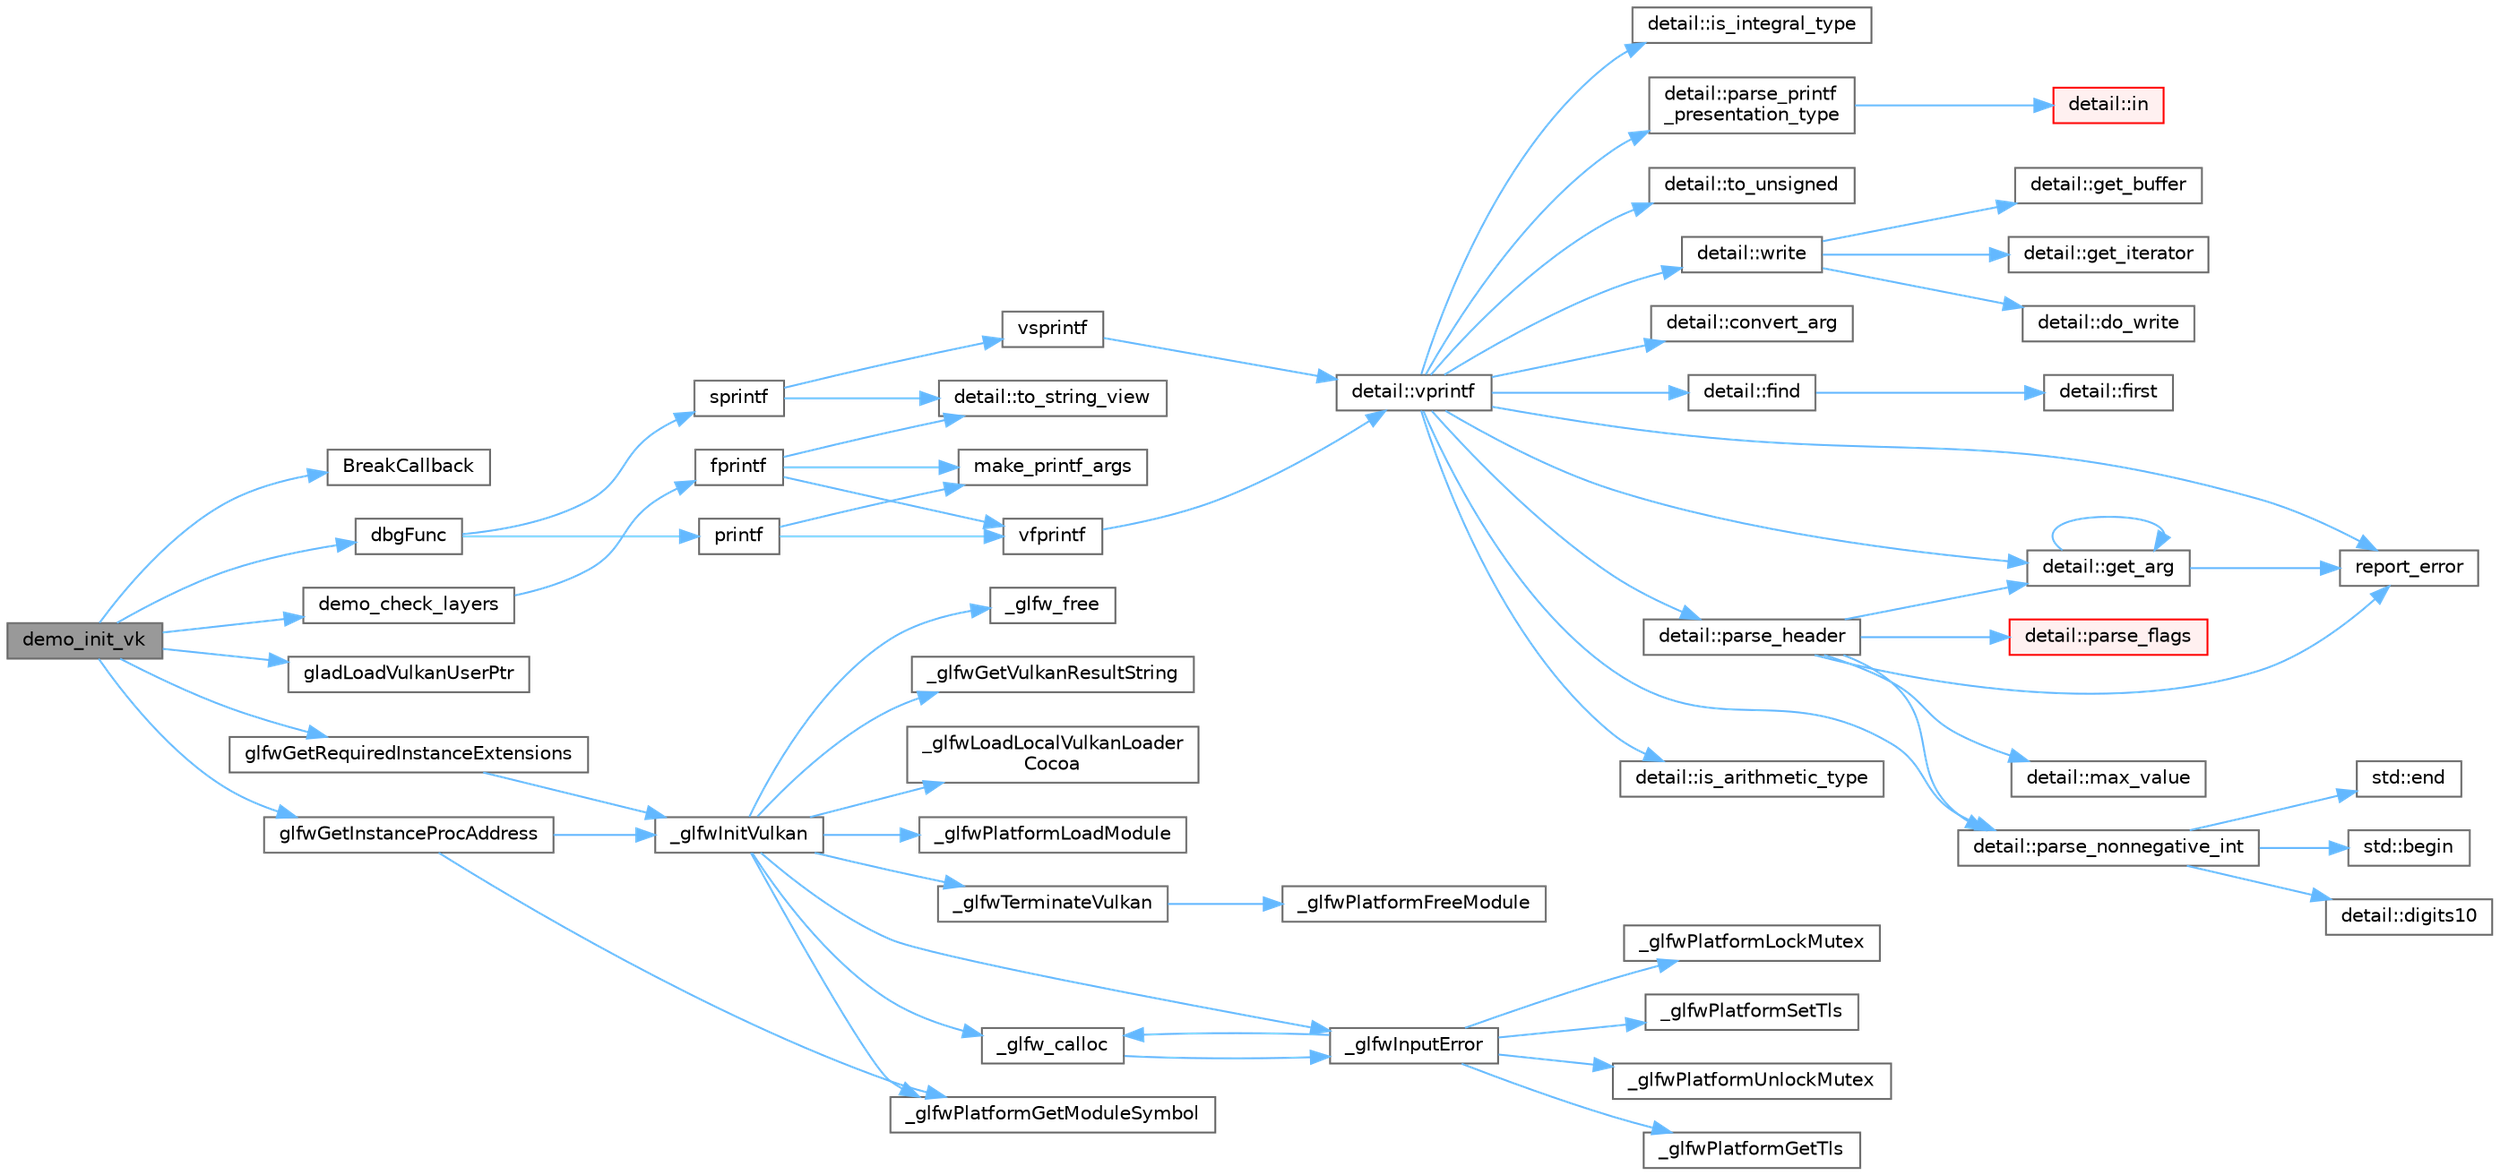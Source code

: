 digraph "demo_init_vk"
{
 // LATEX_PDF_SIZE
  bgcolor="transparent";
  edge [fontname=Helvetica,fontsize=10,labelfontname=Helvetica,labelfontsize=10];
  node [fontname=Helvetica,fontsize=10,shape=box,height=0.2,width=0.4];
  rankdir="LR";
  Node1 [id="Node000001",label="demo_init_vk",height=0.2,width=0.4,color="gray40", fillcolor="grey60", style="filled", fontcolor="black",tooltip=" "];
  Node1 -> Node2 [id="edge1_Node000001_Node000002",color="steelblue1",style="solid",tooltip=" "];
  Node2 [id="Node000002",label="BreakCallback",height=0.2,width=0.4,color="grey40", fillcolor="white", style="filled",URL="$triangle-vulkan_8c.html#aceb348ca75acc3d014a6b94ac3452e57",tooltip=" "];
  Node1 -> Node3 [id="edge2_Node000001_Node000003",color="steelblue1",style="solid",tooltip=" "];
  Node3 [id="Node000003",label="dbgFunc",height=0.2,width=0.4,color="grey40", fillcolor="white", style="filled",URL="$triangle-vulkan_8c.html#a4e3e0fcb987c805f9d82039a8af2485c",tooltip=" "];
  Node3 -> Node4 [id="edge3_Node000003_Node000004",color="steelblue1",style="solid",tooltip=" "];
  Node4 [id="Node000004",label="printf",height=0.2,width=0.4,color="grey40", fillcolor="white", style="filled",URL="$printf_8h.html#aee3ed3a831f25f07e7be3919fff2203a",tooltip=" "];
  Node4 -> Node5 [id="edge4_Node000004_Node000005",color="steelblue1",style="solid",tooltip=" "];
  Node5 [id="Node000005",label="make_printf_args",height=0.2,width=0.4,color="grey40", fillcolor="white", style="filled",URL="$printf_8h.html#a27dcc0efcda04388971dbea3c875f122",tooltip=" "];
  Node4 -> Node6 [id="edge5_Node000004_Node000006",color="steelblue1",style="solid",tooltip=" "];
  Node6 [id="Node000006",label="vfprintf",height=0.2,width=0.4,color="grey40", fillcolor="white", style="filled",URL="$printf_8h.html#abb30aad964fc771fb52cf3ad88649df2",tooltip=" "];
  Node6 -> Node7 [id="edge6_Node000006_Node000007",color="steelblue1",style="solid",tooltip=" "];
  Node7 [id="Node000007",label="detail::vprintf",height=0.2,width=0.4,color="grey40", fillcolor="white", style="filled",URL="$namespacedetail.html#a1c8c2218e4c822aa8f743fb9c573717f",tooltip=" "];
  Node7 -> Node8 [id="edge7_Node000007_Node000008",color="steelblue1",style="solid",tooltip=" "];
  Node8 [id="Node000008",label="detail::convert_arg",height=0.2,width=0.4,color="grey40", fillcolor="white", style="filled",URL="$namespacedetail.html#a03c11572c9a664266d6925f327dec7f3",tooltip=" "];
  Node7 -> Node9 [id="edge8_Node000007_Node000009",color="steelblue1",style="solid",tooltip=" "];
  Node9 [id="Node000009",label="detail::find",height=0.2,width=0.4,color="grey40", fillcolor="white", style="filled",URL="$namespacedetail.html#a6b71952fab3dc32f3edb2c3e9811d8d9",tooltip=" "];
  Node9 -> Node10 [id="edge9_Node000009_Node000010",color="steelblue1",style="solid",tooltip=" "];
  Node10 [id="Node000010",label="detail::first",height=0.2,width=0.4,color="grey40", fillcolor="white", style="filled",URL="$namespacedetail.html#a02319a3deb124802b88b61f85987df5e",tooltip=" "];
  Node7 -> Node11 [id="edge10_Node000007_Node000011",color="steelblue1",style="solid",tooltip=" "];
  Node11 [id="Node000011",label="detail::get_arg",height=0.2,width=0.4,color="grey40", fillcolor="white", style="filled",URL="$namespacedetail.html#a342ef250e45bd09b2ef666b6fae1c355",tooltip=" "];
  Node11 -> Node11 [id="edge11_Node000011_Node000011",color="steelblue1",style="solid",tooltip=" "];
  Node11 -> Node12 [id="edge12_Node000011_Node000012",color="steelblue1",style="solid",tooltip=" "];
  Node12 [id="Node000012",label="report_error",height=0.2,width=0.4,color="grey40", fillcolor="white", style="filled",URL="$format-inl_8h.html#a5555893692b00b61b3886349332fd01f",tooltip=" "];
  Node7 -> Node13 [id="edge13_Node000007_Node000013",color="steelblue1",style="solid",tooltip=" "];
  Node13 [id="Node000013",label="detail::is_arithmetic_type",height=0.2,width=0.4,color="grey40", fillcolor="white", style="filled",URL="$namespacedetail.html#a802c50a56a3495fdab6020b375ba1389",tooltip=" "];
  Node7 -> Node14 [id="edge14_Node000007_Node000014",color="steelblue1",style="solid",tooltip=" "];
  Node14 [id="Node000014",label="detail::is_integral_type",height=0.2,width=0.4,color="grey40", fillcolor="white", style="filled",URL="$namespacedetail.html#a2a60f8d1bee41b803f43fc42b707b5d1",tooltip=" "];
  Node7 -> Node15 [id="edge15_Node000007_Node000015",color="steelblue1",style="solid",tooltip=" "];
  Node15 [id="Node000015",label="detail::parse_header",height=0.2,width=0.4,color="grey40", fillcolor="white", style="filled",URL="$namespacedetail.html#afc9d93e58b8edb8077f8bc8eee7f4035",tooltip=" "];
  Node15 -> Node11 [id="edge16_Node000015_Node000011",color="steelblue1",style="solid",tooltip=" "];
  Node15 -> Node16 [id="edge17_Node000015_Node000016",color="steelblue1",style="solid",tooltip=" "];
  Node16 [id="Node000016",label="detail::max_value",height=0.2,width=0.4,color="grey40", fillcolor="white", style="filled",URL="$namespacedetail.html#a45c2130c44ebe54179eafcee3cda2bfb",tooltip=" "];
  Node15 -> Node17 [id="edge18_Node000015_Node000017",color="steelblue1",style="solid",tooltip=" "];
  Node17 [id="Node000017",label="detail::parse_flags",height=0.2,width=0.4,color="red", fillcolor="#FFF0F0", style="filled",URL="$namespacedetail.html#a4213daed116a37e1767881da51238261",tooltip=" "];
  Node15 -> Node24 [id="edge19_Node000015_Node000024",color="steelblue1",style="solid",tooltip=" "];
  Node24 [id="Node000024",label="detail::parse_nonnegative_int",height=0.2,width=0.4,color="grey40", fillcolor="white", style="filled",URL="$namespacedetail.html#a338caba782225e115a9902d4d0835f5f",tooltip=" "];
  Node24 -> Node25 [id="edge20_Node000024_Node000025",color="steelblue1",style="solid",tooltip=" "];
  Node25 [id="Node000025",label="std::begin",height=0.2,width=0.4,color="grey40", fillcolor="white", style="filled",URL="$namespacestd.html#aec76fc52a775d29bc4058c8e1405045a",tooltip=" "];
  Node24 -> Node26 [id="edge21_Node000024_Node000026",color="steelblue1",style="solid",tooltip=" "];
  Node26 [id="Node000026",label="detail::digits10",height=0.2,width=0.4,color="grey40", fillcolor="white", style="filled",URL="$namespacedetail.html#a3a043db05db2d07deb2d98ba2d04b4eb",tooltip=" "];
  Node24 -> Node27 [id="edge22_Node000024_Node000027",color="steelblue1",style="solid",tooltip=" "];
  Node27 [id="Node000027",label="std::end",height=0.2,width=0.4,color="grey40", fillcolor="white", style="filled",URL="$namespacestd.html#a35f71a4c49ddf38bb590177e3a4b2598",tooltip=" "];
  Node15 -> Node12 [id="edge23_Node000015_Node000012",color="steelblue1",style="solid",tooltip=" "];
  Node7 -> Node24 [id="edge24_Node000007_Node000024",color="steelblue1",style="solid",tooltip=" "];
  Node7 -> Node28 [id="edge25_Node000007_Node000028",color="steelblue1",style="solid",tooltip=" "];
  Node28 [id="Node000028",label="detail::parse_printf\l_presentation_type",height=0.2,width=0.4,color="grey40", fillcolor="white", style="filled",URL="$namespacedetail.html#aa2cb095169b23e3a66260ad7078f44cc",tooltip=" "];
  Node28 -> Node29 [id="edge26_Node000028_Node000029",color="steelblue1",style="solid",tooltip=" "];
  Node29 [id="Node000029",label="detail::in",height=0.2,width=0.4,color="red", fillcolor="#FFF0F0", style="filled",URL="$namespacedetail.html#a52a5e2ed06c229dcf95ea5c46d48d05e",tooltip=" "];
  Node7 -> Node12 [id="edge27_Node000007_Node000012",color="steelblue1",style="solid",tooltip=" "];
  Node7 -> Node31 [id="edge28_Node000007_Node000031",color="steelblue1",style="solid",tooltip=" "];
  Node31 [id="Node000031",label="detail::to_unsigned",height=0.2,width=0.4,color="grey40", fillcolor="white", style="filled",URL="$namespacedetail.html#a4855e668246c731a97484efc329f2aac",tooltip=" "];
  Node7 -> Node32 [id="edge29_Node000007_Node000032",color="steelblue1",style="solid",tooltip=" "];
  Node32 [id="Node000032",label="detail::write",height=0.2,width=0.4,color="grey40", fillcolor="white", style="filled",URL="$namespacedetail.html#a29dacf26eedc9e3575fb57329a5ca0a3",tooltip=" "];
  Node32 -> Node33 [id="edge30_Node000032_Node000033",color="steelblue1",style="solid",tooltip=" "];
  Node33 [id="Node000033",label="detail::do_write",height=0.2,width=0.4,color="grey40", fillcolor="white", style="filled",URL="$namespacedetail.html#a5007cc441bd246a9096070c10d1ea683",tooltip=" "];
  Node32 -> Node34 [id="edge31_Node000032_Node000034",color="steelblue1",style="solid",tooltip=" "];
  Node34 [id="Node000034",label="detail::get_buffer",height=0.2,width=0.4,color="grey40", fillcolor="white", style="filled",URL="$namespacedetail.html#ad803bb19df422bc4c4f92d75c7564437",tooltip=" "];
  Node32 -> Node35 [id="edge32_Node000032_Node000035",color="steelblue1",style="solid",tooltip=" "];
  Node35 [id="Node000035",label="detail::get_iterator",height=0.2,width=0.4,color="grey40", fillcolor="white", style="filled",URL="$namespacedetail.html#a05e3e231207d3f28f83261c2e7ad2fe5",tooltip=" "];
  Node3 -> Node36 [id="edge33_Node000003_Node000036",color="steelblue1",style="solid",tooltip=" "];
  Node36 [id="Node000036",label="sprintf",height=0.2,width=0.4,color="grey40", fillcolor="white", style="filled",URL="$printf_8h.html#aa7d2e7e454d3fe606a71504a119dc894",tooltip=" "];
  Node36 -> Node37 [id="edge34_Node000036_Node000037",color="steelblue1",style="solid",tooltip=" "];
  Node37 [id="Node000037",label="detail::to_string_view",height=0.2,width=0.4,color="grey40", fillcolor="white", style="filled",URL="$namespacedetail.html#abeae79fa3e1eded2d8fbd56cc9f0960e",tooltip=" "];
  Node36 -> Node38 [id="edge35_Node000036_Node000038",color="steelblue1",style="solid",tooltip=" "];
  Node38 [id="Node000038",label="vsprintf",height=0.2,width=0.4,color="grey40", fillcolor="white", style="filled",URL="$printf_8h.html#a5e1075a6c1fce5050424f97a2fac648f",tooltip=" "];
  Node38 -> Node7 [id="edge36_Node000038_Node000007",color="steelblue1",style="solid",tooltip=" "];
  Node1 -> Node39 [id="edge37_Node000001_Node000039",color="steelblue1",style="solid",tooltip=" "];
  Node39 [id="Node000039",label="demo_check_layers",height=0.2,width=0.4,color="grey40", fillcolor="white", style="filled",URL="$triangle-vulkan_8c.html#a4fc675c127f32887d2c2fa96d76da356",tooltip=" "];
  Node39 -> Node40 [id="edge38_Node000039_Node000040",color="steelblue1",style="solid",tooltip=" "];
  Node40 [id="Node000040",label="fprintf",height=0.2,width=0.4,color="grey40", fillcolor="white", style="filled",URL="$printf_8h.html#a9f315126362cae9675de1642105e631e",tooltip=" "];
  Node40 -> Node5 [id="edge39_Node000040_Node000005",color="steelblue1",style="solid",tooltip=" "];
  Node40 -> Node37 [id="edge40_Node000040_Node000037",color="steelblue1",style="solid",tooltip=" "];
  Node40 -> Node6 [id="edge41_Node000040_Node000006",color="steelblue1",style="solid",tooltip=" "];
  Node1 -> Node41 [id="edge42_Node000001_Node000041",color="steelblue1",style="solid",tooltip=" "];
  Node41 [id="Node000041",label="gladLoadVulkanUserPtr",height=0.2,width=0.4,color="grey40", fillcolor="white", style="filled",URL="$vulkan_8h.html#a2176caf185525a359800c3824988bfb8",tooltip=" "];
  Node1 -> Node42 [id="edge43_Node000001_Node000042",color="steelblue1",style="solid",tooltip=" "];
  Node42 [id="Node000042",label="glfwGetInstanceProcAddress",height=0.2,width=0.4,color="grey40", fillcolor="white", style="filled",URL="$vulkan_8c.html#ab1fbd7c0ba5c40c91c6b85b897364039",tooltip=" "];
  Node42 -> Node43 [id="edge44_Node000042_Node000043",color="steelblue1",style="solid",tooltip=" "];
  Node43 [id="Node000043",label="_glfwInitVulkan",height=0.2,width=0.4,color="grey40", fillcolor="white", style="filled",URL="$vulkan_8c.html#a3e82e6d9f82e3052943978e803bccef5",tooltip=" "];
  Node43 -> Node44 [id="edge45_Node000043_Node000044",color="steelblue1",style="solid",tooltip=" "];
  Node44 [id="Node000044",label="_glfw_calloc",height=0.2,width=0.4,color="grey40", fillcolor="white", style="filled",URL="$glfw_2src_2init_8c.html#a88a6e01ef5c1245a6d2a5e62b02e5678",tooltip=" "];
  Node44 -> Node45 [id="edge46_Node000044_Node000045",color="steelblue1",style="solid",tooltip=" "];
  Node45 [id="Node000045",label="_glfwInputError",height=0.2,width=0.4,color="grey40", fillcolor="white", style="filled",URL="$glfw_2src_2init_8c.html#a3287b282ec57a4a89127ae51f49f10f5",tooltip=" "];
  Node45 -> Node44 [id="edge47_Node000045_Node000044",color="steelblue1",style="solid",tooltip=" "];
  Node45 -> Node46 [id="edge48_Node000045_Node000046",color="steelblue1",style="solid",tooltip=" "];
  Node46 [id="Node000046",label="_glfwPlatformGetTls",height=0.2,width=0.4,color="grey40", fillcolor="white", style="filled",URL="$posix__thread_8c.html#a7d2f6e8ecd2e06f2e86d9446d642bd00",tooltip=" "];
  Node45 -> Node47 [id="edge49_Node000045_Node000047",color="steelblue1",style="solid",tooltip=" "];
  Node47 [id="Node000047",label="_glfwPlatformLockMutex",height=0.2,width=0.4,color="grey40", fillcolor="white", style="filled",URL="$posix__thread_8c.html#a2677e4d211fbe9b2dc96d16e91c98930",tooltip=" "];
  Node45 -> Node48 [id="edge50_Node000045_Node000048",color="steelblue1",style="solid",tooltip=" "];
  Node48 [id="Node000048",label="_glfwPlatformSetTls",height=0.2,width=0.4,color="grey40", fillcolor="white", style="filled",URL="$posix__thread_8c.html#a302f48b6d4dba6b3579449d8a43cfae7",tooltip=" "];
  Node45 -> Node49 [id="edge51_Node000045_Node000049",color="steelblue1",style="solid",tooltip=" "];
  Node49 [id="Node000049",label="_glfwPlatformUnlockMutex",height=0.2,width=0.4,color="grey40", fillcolor="white", style="filled",URL="$posix__thread_8c.html#a8b7744446237b1c292ba8a0b9d5e7f90",tooltip=" "];
  Node43 -> Node50 [id="edge52_Node000043_Node000050",color="steelblue1",style="solid",tooltip=" "];
  Node50 [id="Node000050",label="_glfw_free",height=0.2,width=0.4,color="grey40", fillcolor="white", style="filled",URL="$glfw_2src_2init_8c.html#abcf72962b101a8a5c539da1a278b0e9e",tooltip=" "];
  Node43 -> Node51 [id="edge53_Node000043_Node000051",color="steelblue1",style="solid",tooltip=" "];
  Node51 [id="Node000051",label="_glfwGetVulkanResultString",height=0.2,width=0.4,color="grey40", fillcolor="white", style="filled",URL="$vulkan_8c.html#ab14639f4be2f5aff158fe8a0b8e76bd1",tooltip=" "];
  Node43 -> Node45 [id="edge54_Node000043_Node000045",color="steelblue1",style="solid",tooltip=" "];
  Node43 -> Node52 [id="edge55_Node000043_Node000052",color="steelblue1",style="solid",tooltip=" "];
  Node52 [id="Node000052",label="_glfwLoadLocalVulkanLoader\lCocoa",height=0.2,width=0.4,color="grey40", fillcolor="white", style="filled",URL="$cocoa__platform_8h.html#aae27db5787ba23731142b93e075aee37",tooltip=" "];
  Node43 -> Node53 [id="edge56_Node000043_Node000053",color="steelblue1",style="solid",tooltip=" "];
  Node53 [id="Node000053",label="_glfwPlatformGetModuleSymbol",height=0.2,width=0.4,color="grey40", fillcolor="white", style="filled",URL="$posix__module_8c.html#a370840ea8f3f1016d07030f7a06bf36e",tooltip=" "];
  Node43 -> Node54 [id="edge57_Node000043_Node000054",color="steelblue1",style="solid",tooltip=" "];
  Node54 [id="Node000054",label="_glfwPlatformLoadModule",height=0.2,width=0.4,color="grey40", fillcolor="white", style="filled",URL="$posix__module_8c.html#a9bbfdfd02a8c3e4c4ce540bf277ebbb7",tooltip=" "];
  Node43 -> Node55 [id="edge58_Node000043_Node000055",color="steelblue1",style="solid",tooltip=" "];
  Node55 [id="Node000055",label="_glfwTerminateVulkan",height=0.2,width=0.4,color="grey40", fillcolor="white", style="filled",URL="$vulkan_8c.html#a7e9f009f4edffd3f2c938045981f13f1",tooltip=" "];
  Node55 -> Node56 [id="edge59_Node000055_Node000056",color="steelblue1",style="solid",tooltip=" "];
  Node56 [id="Node000056",label="_glfwPlatformFreeModule",height=0.2,width=0.4,color="grey40", fillcolor="white", style="filled",URL="$posix__module_8c.html#ad4b9e48b150850f6ee00874f85036715",tooltip=" "];
  Node42 -> Node53 [id="edge60_Node000042_Node000053",color="steelblue1",style="solid",tooltip=" "];
  Node1 -> Node57 [id="edge61_Node000001_Node000057",color="steelblue1",style="solid",tooltip=" "];
  Node57 [id="Node000057",label="glfwGetRequiredInstanceExtensions",height=0.2,width=0.4,color="grey40", fillcolor="white", style="filled",URL="$group__vulkan.html#gada152edc5bbbd0c2138728878632fd9c",tooltip="Returns the Vulkan instance extensions required by GLFW."];
  Node57 -> Node43 [id="edge62_Node000057_Node000043",color="steelblue1",style="solid",tooltip=" "];
}

